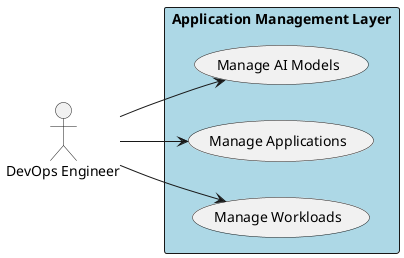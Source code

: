 @startuml

left to right direction


Actor "DevOps Engineer" as DevOpsEngineer


rectangle "Application Management Layer" as aml #lightblue {
        usecase "Manage AI Models" as ManageAIModels
    DevOpsEngineer --> ManageAIModels
    usecase "Manage Applications" as ManageApplications
    DevOpsEngineer --> ManageApplications
    usecase "Manage Workloads" as ManageWorkloads
    DevOpsEngineer --> ManageWorkloads

}


@enduml
